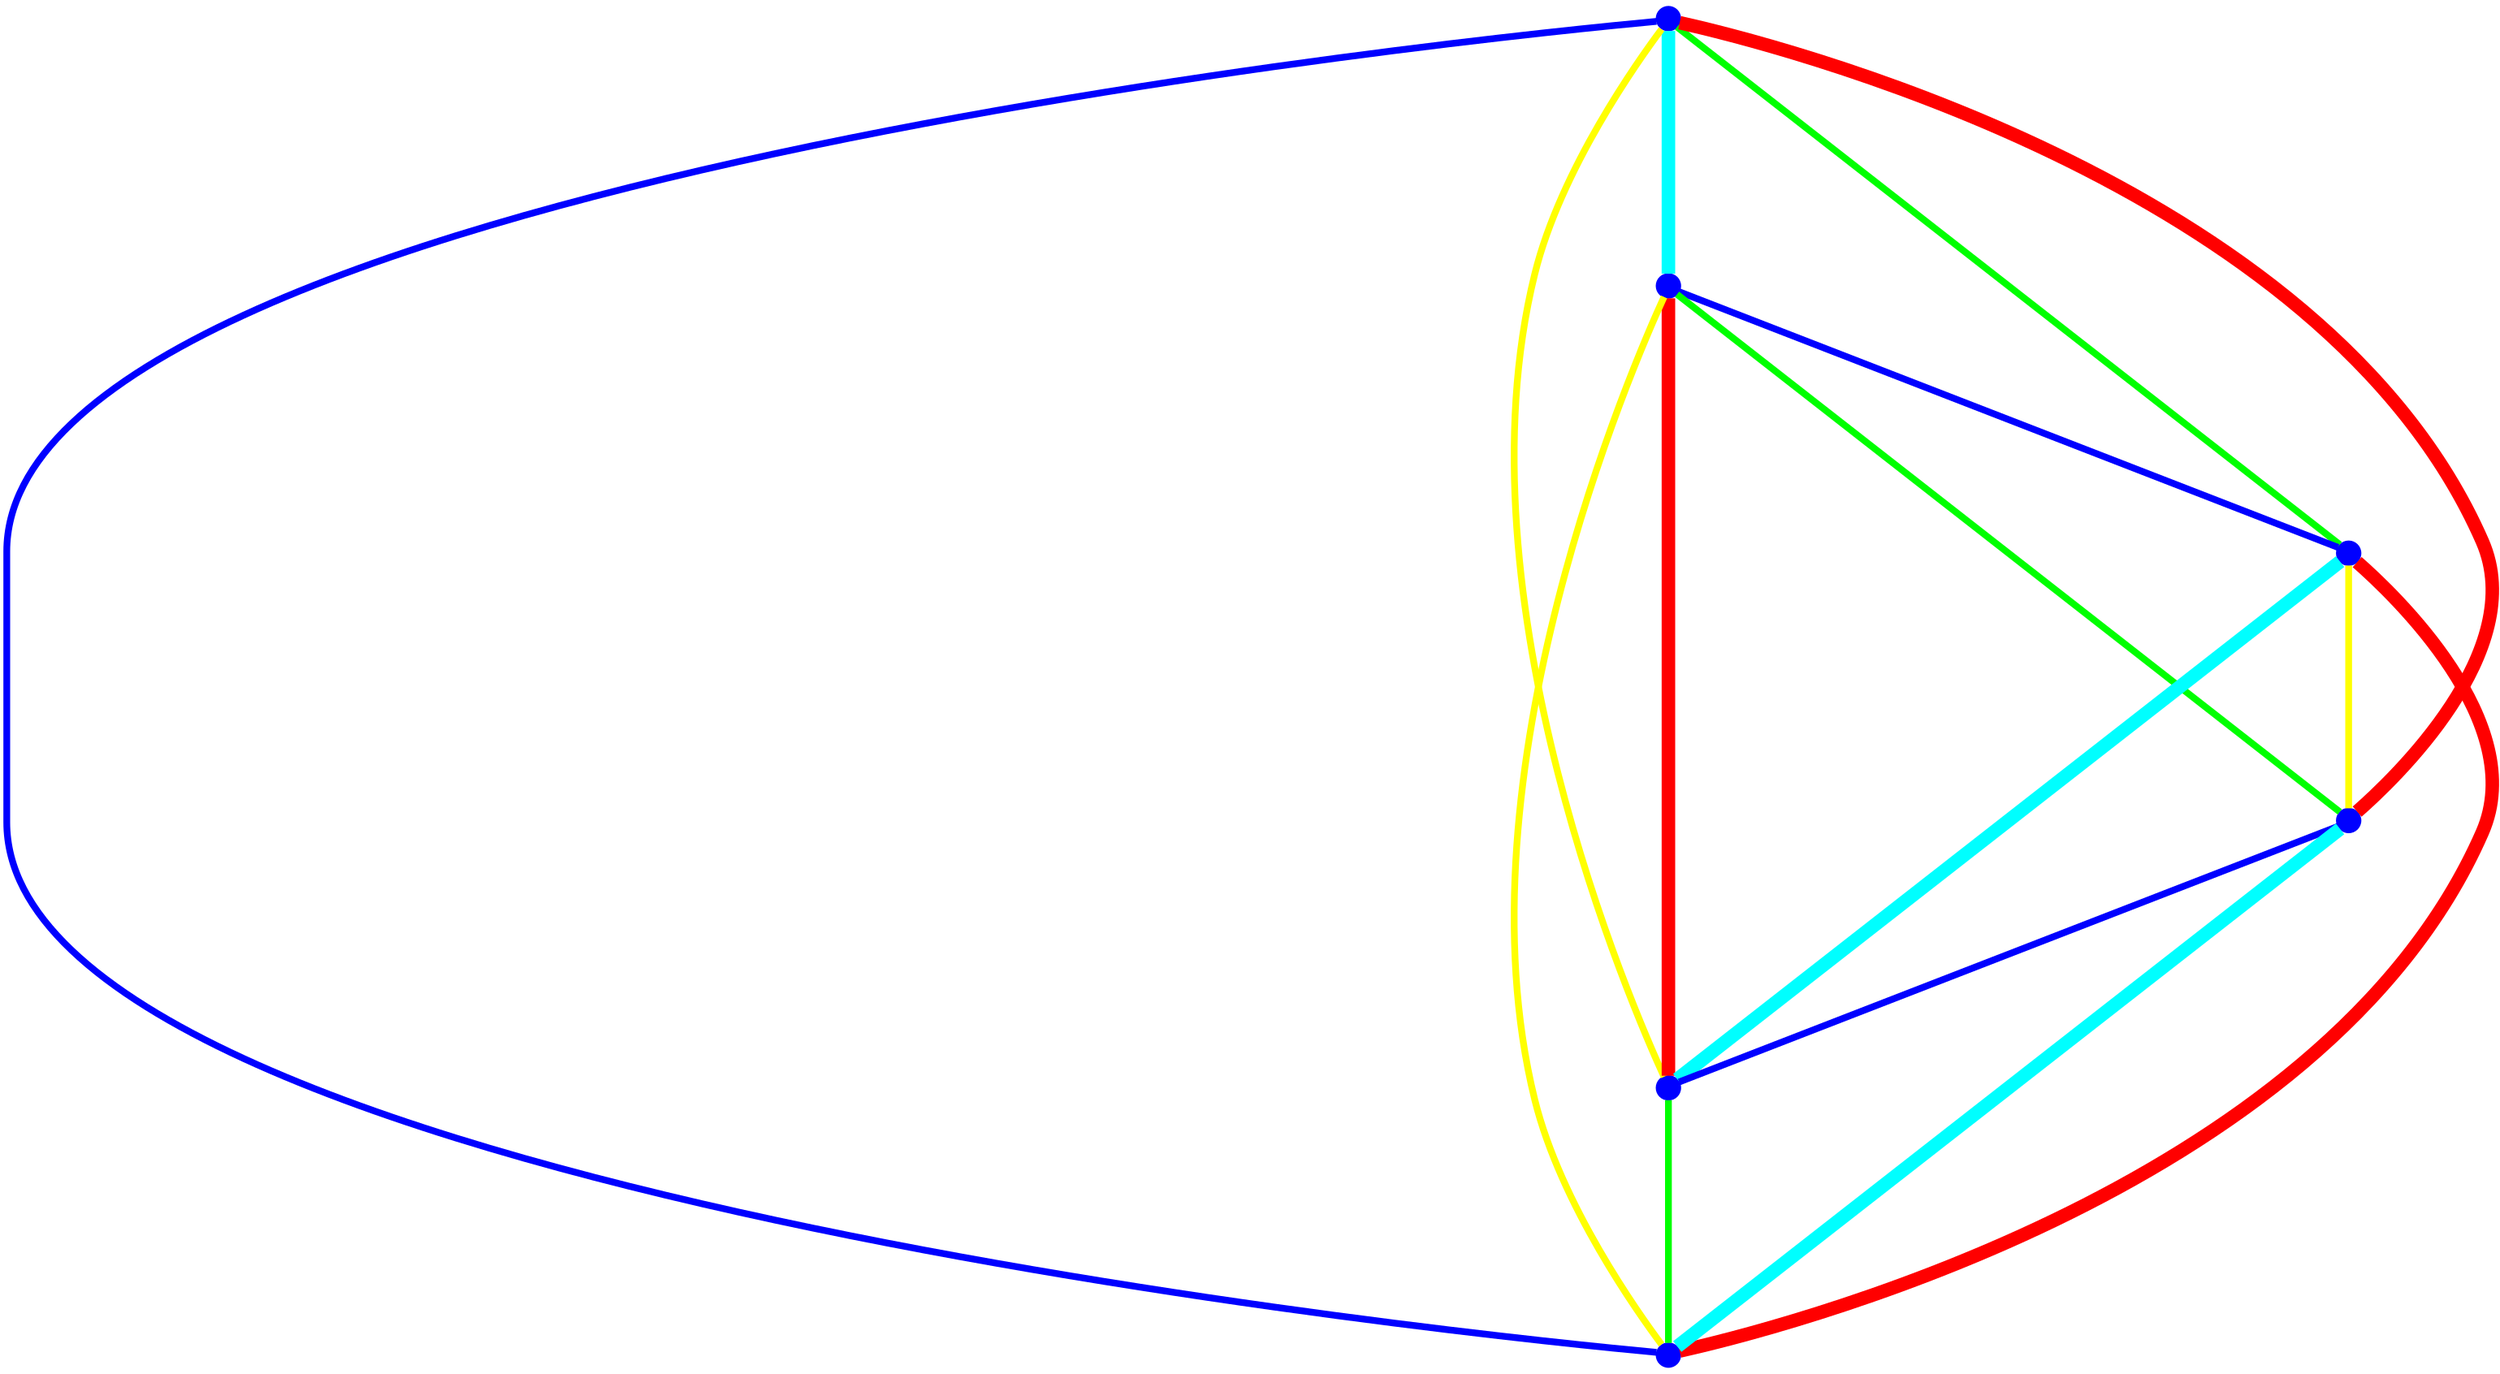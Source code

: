graph {
ranksep=2
nodesep=2
node [label="" shape=circle style=filled fixedsize=true color=blue fillcolor=blue width=0.2];
"1" -- "2" [style="solid",penwidth="8",color="cyan"];
"1" -- "3" [style="solid",penwidth="4",color="green"];
"1" -- "4" [style="solid",penwidth="8",color="red"];
"1" -- "5" [style="solid",penwidth="4",color="yellow"];
"1" -- "6" [style="solid",penwidth="4",color="blue"];
"2" -- "3" [style="solid",penwidth="4",color="blue"];
"2" -- "4" [style="solid",penwidth="4",color="green"];
"2" -- "5" [style="solid",penwidth="8",color="red"];
"2" -- "6" [style="solid",penwidth="4",color="yellow"];
"3" -- "4" [style="solid",penwidth="4",color="yellow"];
"3" -- "5" [style="solid",penwidth="8",color="cyan"];
"3" -- "6" [style="solid",penwidth="8",color="red"];
"4" -- "5" [style="solid",penwidth="4",color="blue"];
"4" -- "6" [style="solid",penwidth="8",color="cyan"];
"5" -- "6" [style="solid",penwidth="4",color="green"];
}
